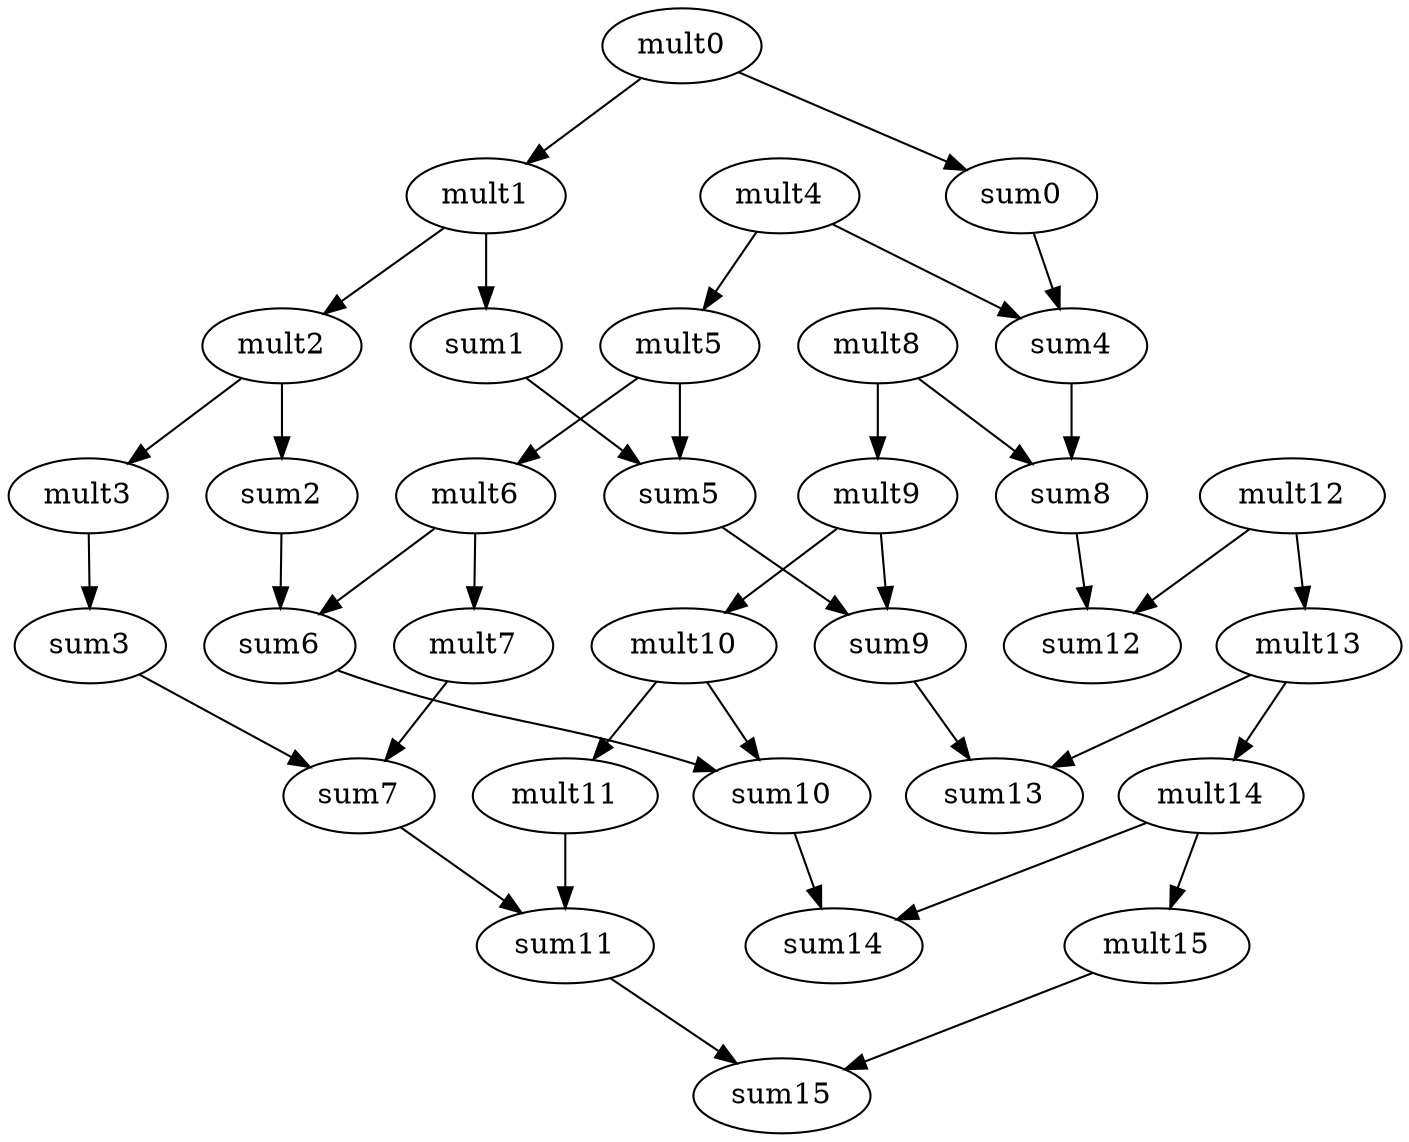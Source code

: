strict digraph  {
0 [label=mult0];
1 [label=sum0];
9 [label=sum4];
2 [label=mult1];
3 [label=sum1];
11 [label=sum5];
4 [label=mult2];
5 [label=sum2];
13 [label=sum6];
6 [label=mult3];
7 [label=sum3];
15 [label=sum7];
8 [label=mult4];
17 [label=sum8];
10 [label=mult5];
19 [label=sum9];
12 [label=mult6];
21 [label=sum10];
14 [label=mult7];
23 [label=sum11];
16 [label=mult8];
25 [label=sum12];
18 [label=mult9];
27 [label=sum13];
20 [label=mult10];
29 [label=sum14];
22 [label=mult11];
31 [label=sum15];
24 [label=mult12];
26 [label=mult13];
28 [label=mult14];
30 [label=mult15];
0 -> 1;
0 -> 2;
1 -> 9;
9 -> 17;
2 -> 3;
2 -> 4;
3 -> 11;
11 -> 19;
4 -> 5;
4 -> 6;
5 -> 13;
13 -> 21;
6 -> 7;
7 -> 15;
15 -> 23;
8 -> 9;
8 -> 10;
17 -> 25;
10 -> 11;
10 -> 12;
19 -> 27;
12 -> 13;
12 -> 14;
21 -> 29;
14 -> 15;
23 -> 31;
16 -> 17;
16 -> 18;
18 -> 19;
18 -> 20;
20 -> 21;
20 -> 22;
22 -> 23;
24 -> 25;
24 -> 26;
26 -> 27;
26 -> 28;
28 -> 29;
28 -> 30;
30 -> 31;
}
